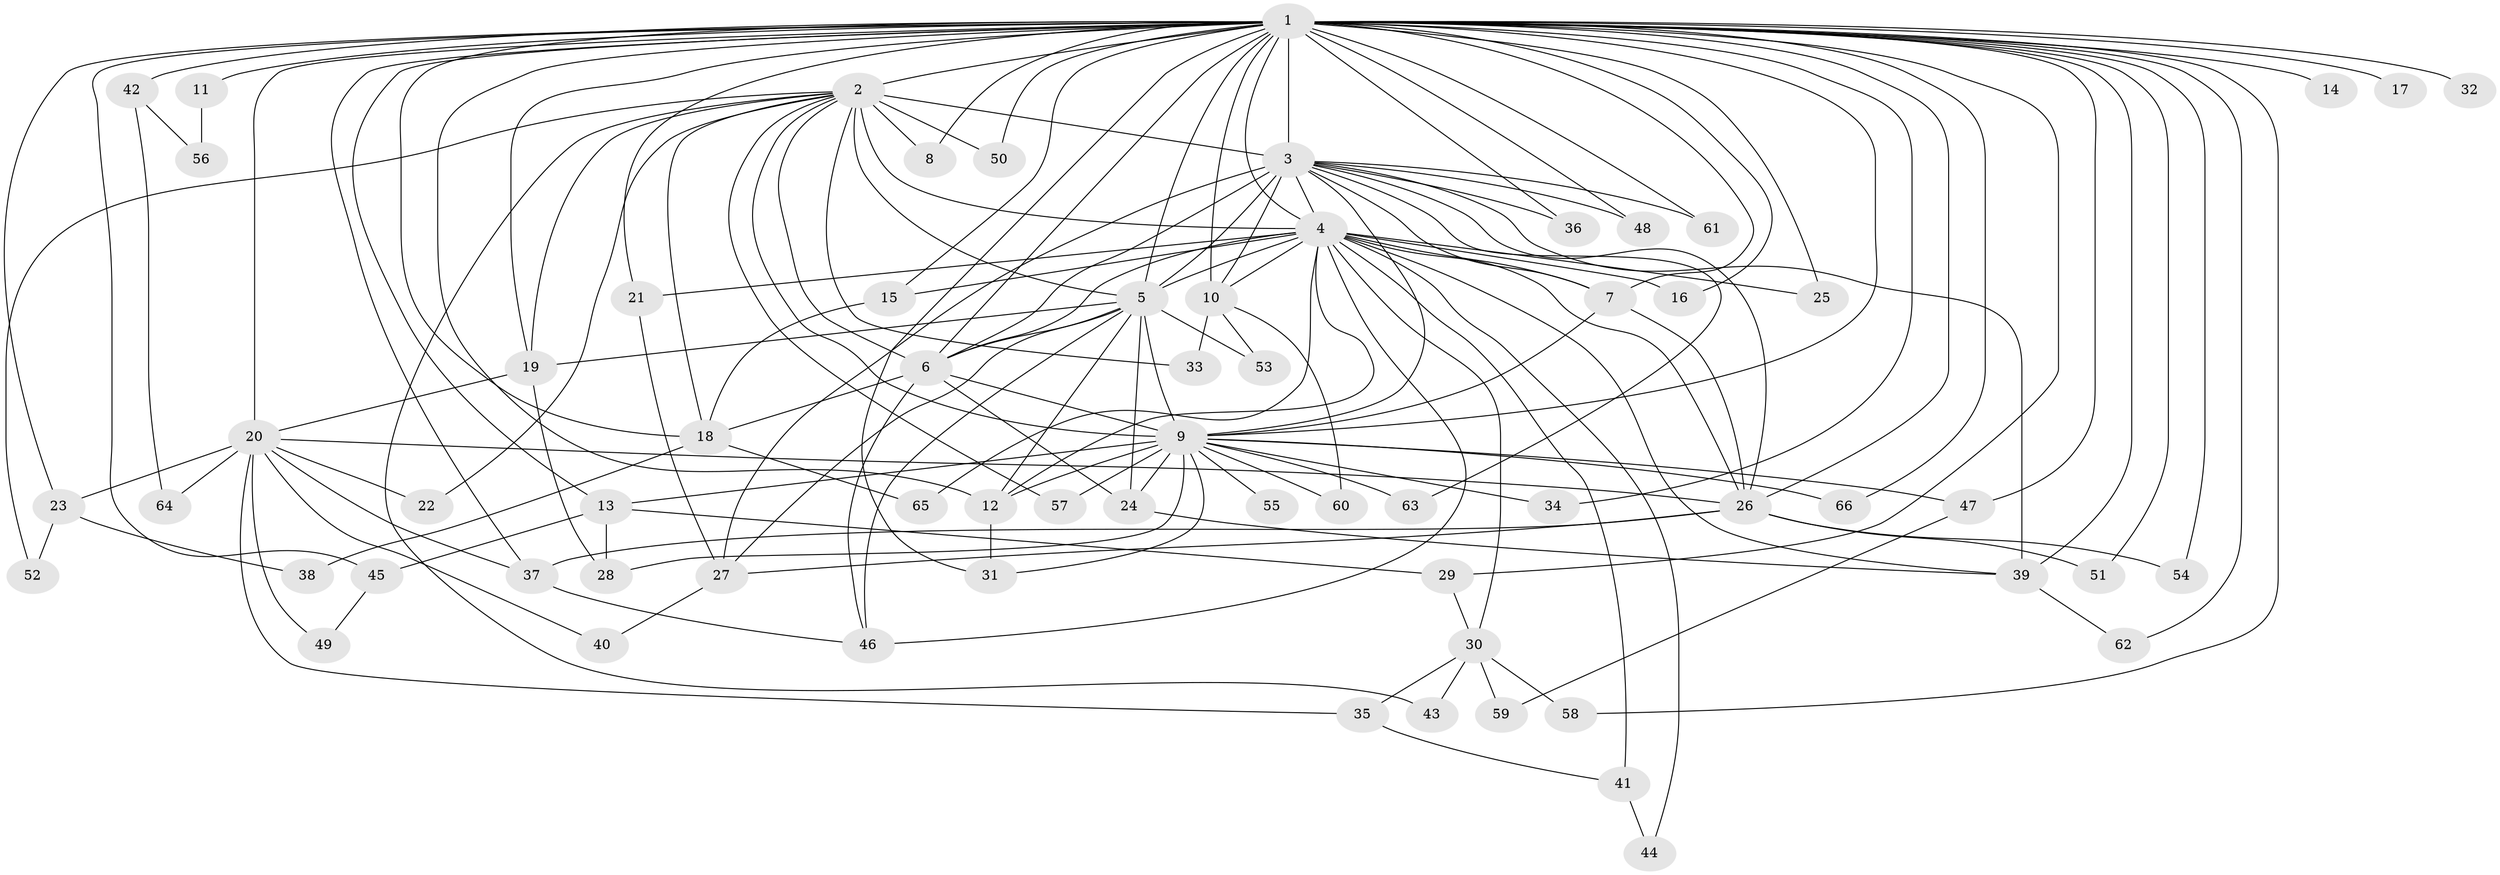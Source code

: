 // original degree distribution, {22: 0.015267175572519083, 17: 0.007633587786259542, 21: 0.007633587786259542, 30: 0.015267175572519083, 27: 0.007633587786259542, 26: 0.007633587786259542, 16: 0.007633587786259542, 13: 0.007633587786259542, 5: 0.015267175572519083, 2: 0.5343511450381679, 9: 0.007633587786259542, 7: 0.007633587786259542, 6: 0.03816793893129771, 3: 0.1984732824427481, 4: 0.10687022900763359, 12: 0.007633587786259542, 8: 0.007633587786259542}
// Generated by graph-tools (version 1.1) at 2025/35/03/09/25 02:35:15]
// undirected, 66 vertices, 153 edges
graph export_dot {
graph [start="1"]
  node [color=gray90,style=filled];
  1;
  2;
  3;
  4;
  5;
  6;
  7;
  8;
  9;
  10;
  11;
  12;
  13;
  14;
  15;
  16;
  17;
  18;
  19;
  20;
  21;
  22;
  23;
  24;
  25;
  26;
  27;
  28;
  29;
  30;
  31;
  32;
  33;
  34;
  35;
  36;
  37;
  38;
  39;
  40;
  41;
  42;
  43;
  44;
  45;
  46;
  47;
  48;
  49;
  50;
  51;
  52;
  53;
  54;
  55;
  56;
  57;
  58;
  59;
  60;
  61;
  62;
  63;
  64;
  65;
  66;
  1 -- 2 [weight=5.0];
  1 -- 3 [weight=22.0];
  1 -- 4 [weight=5.0];
  1 -- 5 [weight=6.0];
  1 -- 6 [weight=3.0];
  1 -- 7 [weight=1.0];
  1 -- 8 [weight=1.0];
  1 -- 9 [weight=4.0];
  1 -- 10 [weight=2.0];
  1 -- 11 [weight=1.0];
  1 -- 12 [weight=1.0];
  1 -- 13 [weight=2.0];
  1 -- 14 [weight=1.0];
  1 -- 15 [weight=1.0];
  1 -- 16 [weight=1.0];
  1 -- 17 [weight=1.0];
  1 -- 18 [weight=1.0];
  1 -- 19 [weight=1.0];
  1 -- 20 [weight=3.0];
  1 -- 21 [weight=1.0];
  1 -- 23 [weight=1.0];
  1 -- 25 [weight=1.0];
  1 -- 26 [weight=1.0];
  1 -- 29 [weight=1.0];
  1 -- 31 [weight=1.0];
  1 -- 32 [weight=2.0];
  1 -- 34 [weight=1.0];
  1 -- 36 [weight=2.0];
  1 -- 37 [weight=1.0];
  1 -- 39 [weight=1.0];
  1 -- 42 [weight=2.0];
  1 -- 45 [weight=1.0];
  1 -- 47 [weight=1.0];
  1 -- 48 [weight=1.0];
  1 -- 50 [weight=1.0];
  1 -- 51 [weight=1.0];
  1 -- 54 [weight=1.0];
  1 -- 58 [weight=1.0];
  1 -- 61 [weight=1.0];
  1 -- 62 [weight=1.0];
  1 -- 66 [weight=1.0];
  2 -- 3 [weight=3.0];
  2 -- 4 [weight=1.0];
  2 -- 5 [weight=2.0];
  2 -- 6 [weight=1.0];
  2 -- 8 [weight=1.0];
  2 -- 9 [weight=1.0];
  2 -- 18 [weight=1.0];
  2 -- 19 [weight=1.0];
  2 -- 22 [weight=1.0];
  2 -- 33 [weight=1.0];
  2 -- 43 [weight=1.0];
  2 -- 50 [weight=1.0];
  2 -- 52 [weight=1.0];
  2 -- 57 [weight=1.0];
  3 -- 4 [weight=2.0];
  3 -- 5 [weight=4.0];
  3 -- 6 [weight=3.0];
  3 -- 7 [weight=2.0];
  3 -- 9 [weight=1.0];
  3 -- 10 [weight=2.0];
  3 -- 26 [weight=2.0];
  3 -- 27 [weight=1.0];
  3 -- 36 [weight=1.0];
  3 -- 39 [weight=1.0];
  3 -- 48 [weight=1.0];
  3 -- 61 [weight=1.0];
  3 -- 63 [weight=1.0];
  4 -- 5 [weight=2.0];
  4 -- 6 [weight=2.0];
  4 -- 7 [weight=1.0];
  4 -- 10 [weight=1.0];
  4 -- 12 [weight=1.0];
  4 -- 15 [weight=1.0];
  4 -- 16 [weight=1.0];
  4 -- 21 [weight=1.0];
  4 -- 25 [weight=1.0];
  4 -- 26 [weight=2.0];
  4 -- 30 [weight=1.0];
  4 -- 39 [weight=1.0];
  4 -- 41 [weight=1.0];
  4 -- 44 [weight=1.0];
  4 -- 46 [weight=1.0];
  4 -- 65 [weight=1.0];
  5 -- 6 [weight=3.0];
  5 -- 9 [weight=14.0];
  5 -- 12 [weight=1.0];
  5 -- 19 [weight=1.0];
  5 -- 24 [weight=1.0];
  5 -- 27 [weight=1.0];
  5 -- 46 [weight=2.0];
  5 -- 53 [weight=1.0];
  6 -- 9 [weight=2.0];
  6 -- 18 [weight=1.0];
  6 -- 24 [weight=1.0];
  6 -- 46 [weight=1.0];
  7 -- 9 [weight=2.0];
  7 -- 26 [weight=1.0];
  9 -- 12 [weight=1.0];
  9 -- 13 [weight=1.0];
  9 -- 24 [weight=1.0];
  9 -- 28 [weight=1.0];
  9 -- 31 [weight=1.0];
  9 -- 34 [weight=1.0];
  9 -- 47 [weight=2.0];
  9 -- 55 [weight=1.0];
  9 -- 57 [weight=1.0];
  9 -- 60 [weight=1.0];
  9 -- 63 [weight=1.0];
  9 -- 66 [weight=1.0];
  10 -- 33 [weight=1.0];
  10 -- 53 [weight=1.0];
  10 -- 60 [weight=1.0];
  11 -- 56 [weight=1.0];
  12 -- 31 [weight=1.0];
  13 -- 28 [weight=1.0];
  13 -- 29 [weight=1.0];
  13 -- 45 [weight=1.0];
  15 -- 18 [weight=1.0];
  18 -- 38 [weight=1.0];
  18 -- 65 [weight=1.0];
  19 -- 20 [weight=1.0];
  19 -- 28 [weight=1.0];
  20 -- 22 [weight=1.0];
  20 -- 23 [weight=1.0];
  20 -- 26 [weight=2.0];
  20 -- 35 [weight=1.0];
  20 -- 37 [weight=1.0];
  20 -- 40 [weight=1.0];
  20 -- 49 [weight=1.0];
  20 -- 64 [weight=1.0];
  21 -- 27 [weight=1.0];
  23 -- 38 [weight=1.0];
  23 -- 52 [weight=1.0];
  24 -- 39 [weight=1.0];
  26 -- 27 [weight=1.0];
  26 -- 37 [weight=1.0];
  26 -- 51 [weight=1.0];
  26 -- 54 [weight=1.0];
  27 -- 40 [weight=1.0];
  29 -- 30 [weight=1.0];
  30 -- 35 [weight=1.0];
  30 -- 43 [weight=1.0];
  30 -- 58 [weight=1.0];
  30 -- 59 [weight=1.0];
  35 -- 41 [weight=1.0];
  37 -- 46 [weight=1.0];
  39 -- 62 [weight=1.0];
  41 -- 44 [weight=1.0];
  42 -- 56 [weight=1.0];
  42 -- 64 [weight=1.0];
  45 -- 49 [weight=1.0];
  47 -- 59 [weight=1.0];
}
